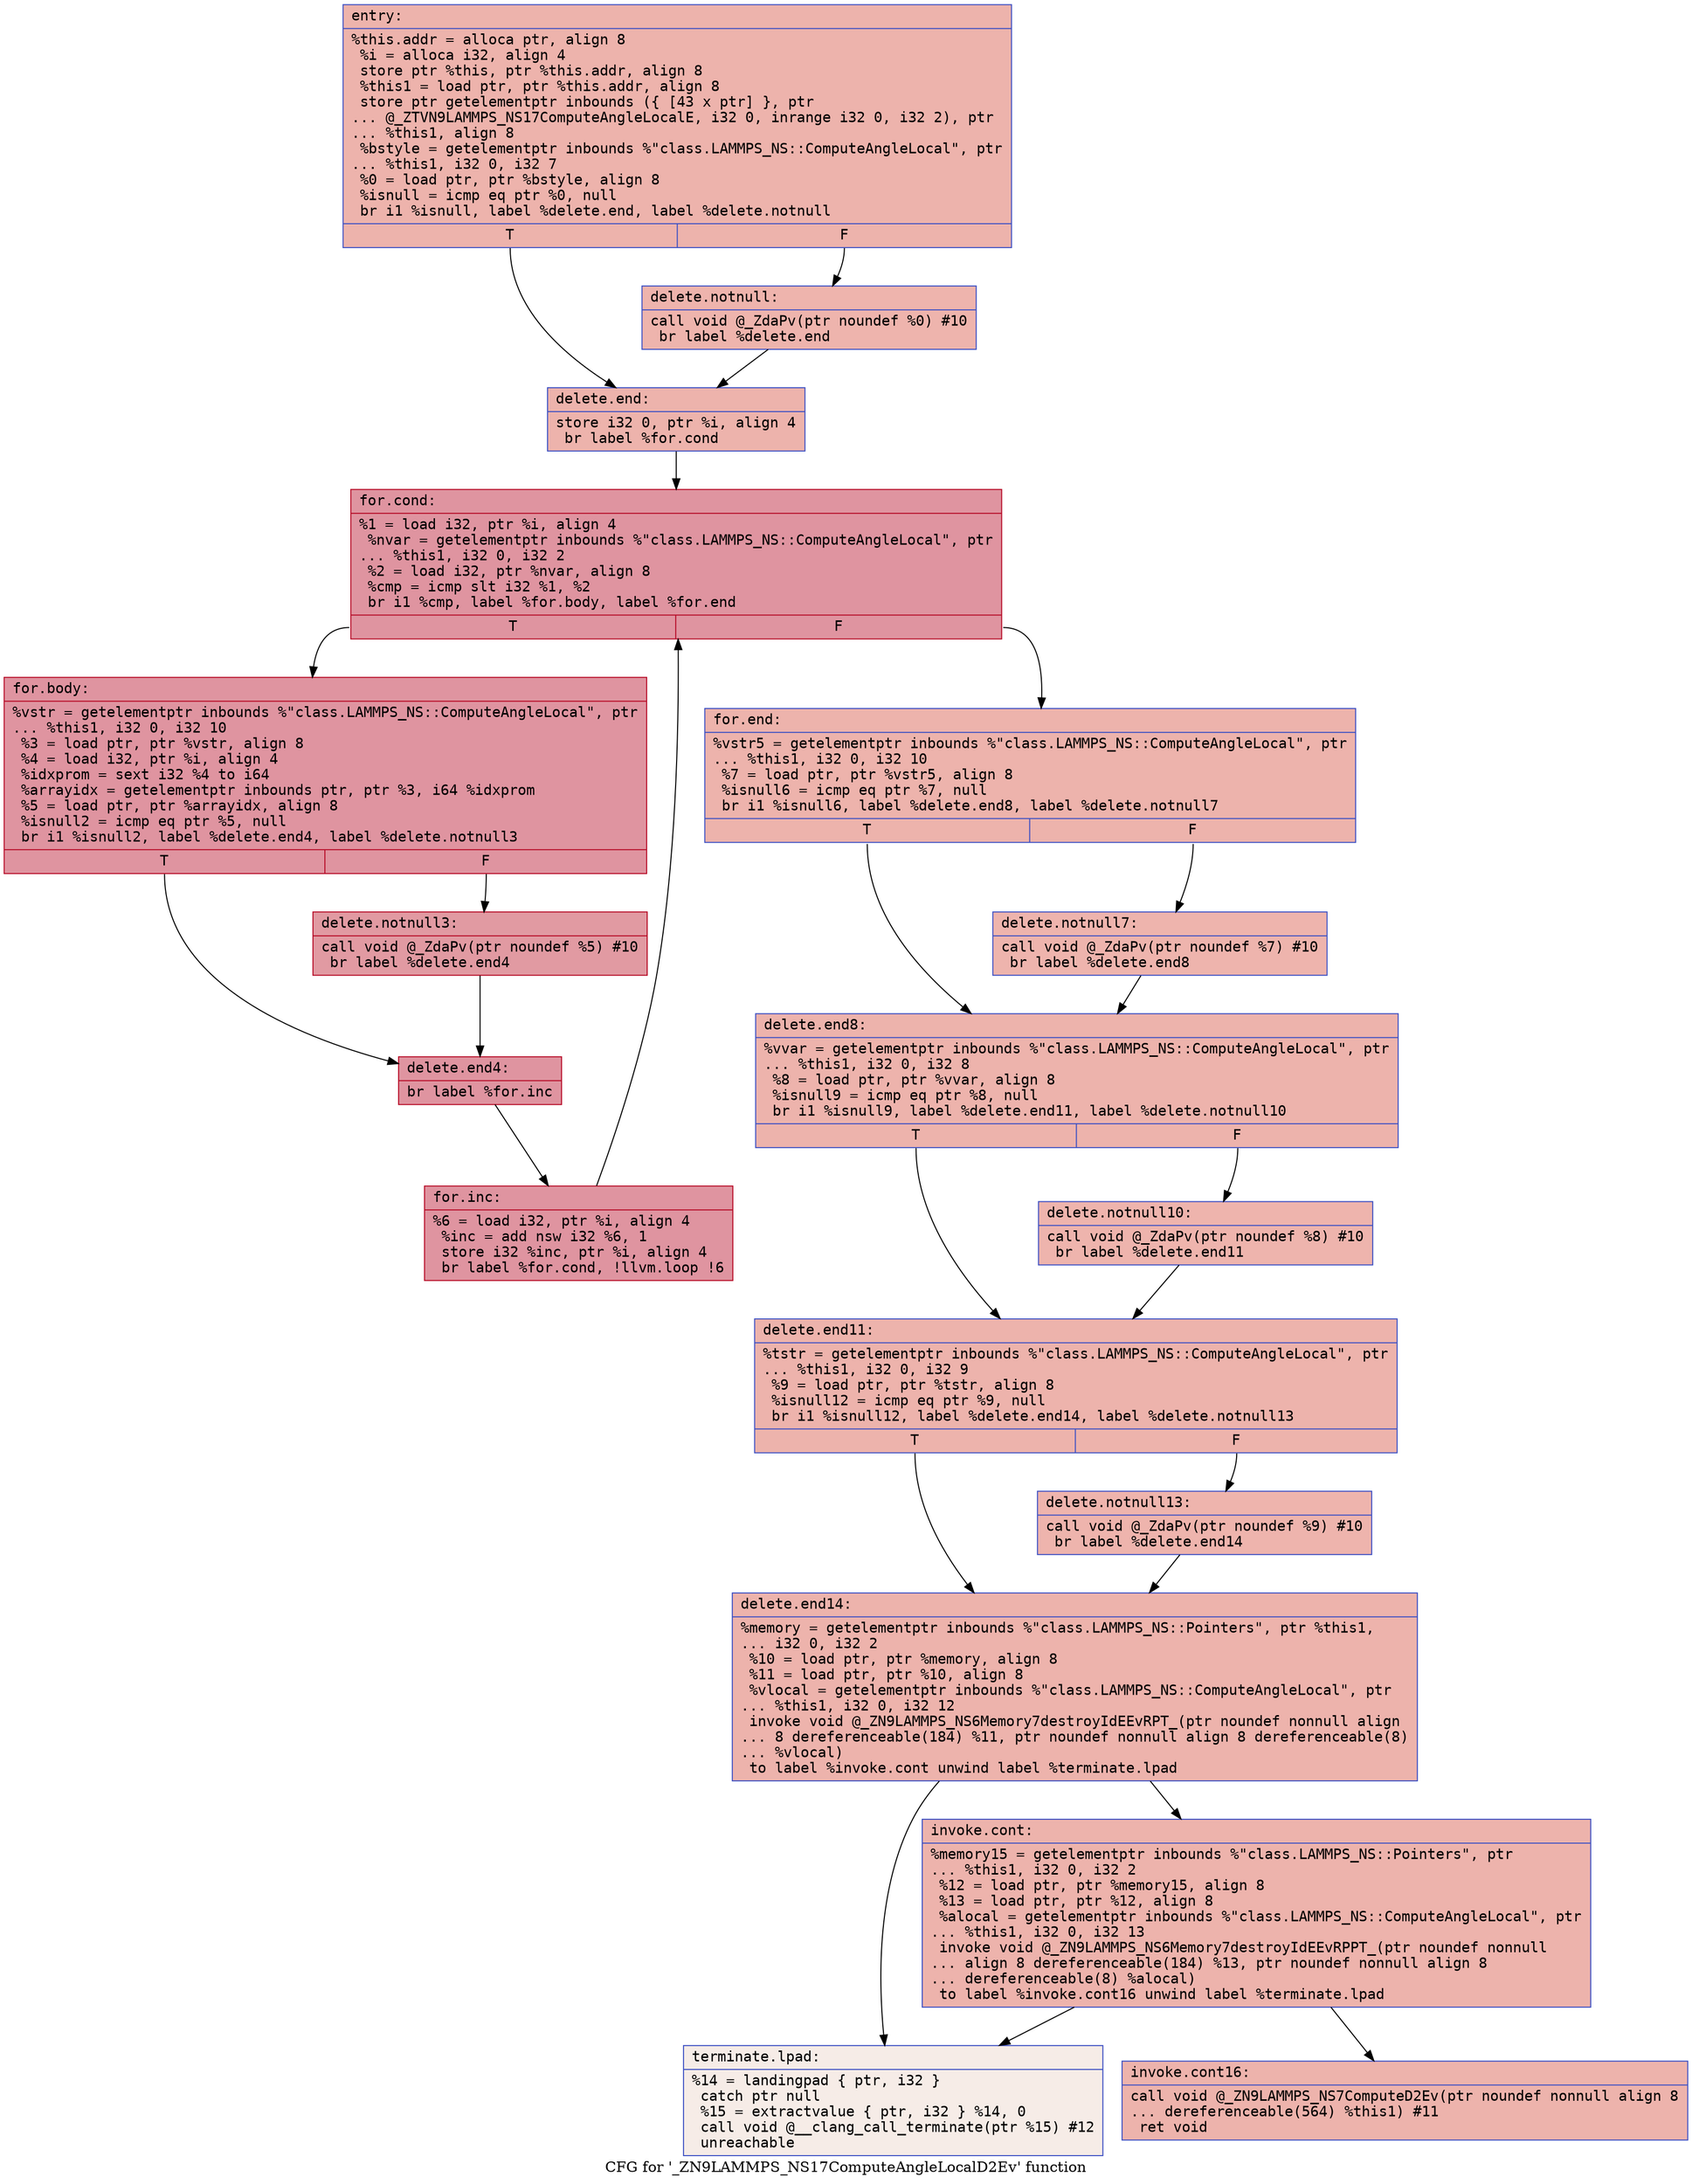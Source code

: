 digraph "CFG for '_ZN9LAMMPS_NS17ComputeAngleLocalD2Ev' function" {
	label="CFG for '_ZN9LAMMPS_NS17ComputeAngleLocalD2Ev' function";

	Node0x557870ab5d30 [shape=record,color="#3d50c3ff", style=filled, fillcolor="#d6524470" fontname="Courier",label="{entry:\l|  %this.addr = alloca ptr, align 8\l  %i = alloca i32, align 4\l  store ptr %this, ptr %this.addr, align 8\l  %this1 = load ptr, ptr %this.addr, align 8\l  store ptr getelementptr inbounds (\{ [43 x ptr] \}, ptr\l... @_ZTVN9LAMMPS_NS17ComputeAngleLocalE, i32 0, inrange i32 0, i32 2), ptr\l... %this1, align 8\l  %bstyle = getelementptr inbounds %\"class.LAMMPS_NS::ComputeAngleLocal\", ptr\l... %this1, i32 0, i32 7\l  %0 = load ptr, ptr %bstyle, align 8\l  %isnull = icmp eq ptr %0, null\l  br i1 %isnull, label %delete.end, label %delete.notnull\l|{<s0>T|<s1>F}}"];
	Node0x557870ab5d30:s0 -> Node0x557870ab60a0[tooltip="entry -> delete.end\nProbability 37.50%" ];
	Node0x557870ab5d30:s1 -> Node0x557870ab60f0[tooltip="entry -> delete.notnull\nProbability 62.50%" ];
	Node0x557870ab60f0 [shape=record,color="#3d50c3ff", style=filled, fillcolor="#d8564670" fontname="Courier",label="{delete.notnull:\l|  call void @_ZdaPv(ptr noundef %0) #10\l  br label %delete.end\l}"];
	Node0x557870ab60f0 -> Node0x557870ab60a0[tooltip="delete.notnull -> delete.end\nProbability 100.00%" ];
	Node0x557870ab60a0 [shape=record,color="#3d50c3ff", style=filled, fillcolor="#d6524470" fontname="Courier",label="{delete.end:\l|  store i32 0, ptr %i, align 4\l  br label %for.cond\l}"];
	Node0x557870ab60a0 -> Node0x557870ab6430[tooltip="delete.end -> for.cond\nProbability 100.00%" ];
	Node0x557870ab6430 [shape=record,color="#b70d28ff", style=filled, fillcolor="#b70d2870" fontname="Courier",label="{for.cond:\l|  %1 = load i32, ptr %i, align 4\l  %nvar = getelementptr inbounds %\"class.LAMMPS_NS::ComputeAngleLocal\", ptr\l... %this1, i32 0, i32 2\l  %2 = load i32, ptr %nvar, align 8\l  %cmp = icmp slt i32 %1, %2\l  br i1 %cmp, label %for.body, label %for.end\l|{<s0>T|<s1>F}}"];
	Node0x557870ab6430:s0 -> Node0x557870ab6690[tooltip="for.cond -> for.body\nProbability 96.88%" ];
	Node0x557870ab6430:s1 -> Node0x557870ab68b0[tooltip="for.cond -> for.end\nProbability 3.12%" ];
	Node0x557870ab6690 [shape=record,color="#b70d28ff", style=filled, fillcolor="#b70d2870" fontname="Courier",label="{for.body:\l|  %vstr = getelementptr inbounds %\"class.LAMMPS_NS::ComputeAngleLocal\", ptr\l... %this1, i32 0, i32 10\l  %3 = load ptr, ptr %vstr, align 8\l  %4 = load i32, ptr %i, align 4\l  %idxprom = sext i32 %4 to i64\l  %arrayidx = getelementptr inbounds ptr, ptr %3, i64 %idxprom\l  %5 = load ptr, ptr %arrayidx, align 8\l  %isnull2 = icmp eq ptr %5, null\l  br i1 %isnull2, label %delete.end4, label %delete.notnull3\l|{<s0>T|<s1>F}}"];
	Node0x557870ab6690:s0 -> Node0x557870ab6cc0[tooltip="for.body -> delete.end4\nProbability 37.50%" ];
	Node0x557870ab6690:s1 -> Node0x557870ab6d40[tooltip="for.body -> delete.notnull3\nProbability 62.50%" ];
	Node0x557870ab6d40 [shape=record,color="#b70d28ff", style=filled, fillcolor="#bb1b2c70" fontname="Courier",label="{delete.notnull3:\l|  call void @_ZdaPv(ptr noundef %5) #10\l  br label %delete.end4\l}"];
	Node0x557870ab6d40 -> Node0x557870ab6cc0[tooltip="delete.notnull3 -> delete.end4\nProbability 100.00%" ];
	Node0x557870ab6cc0 [shape=record,color="#b70d28ff", style=filled, fillcolor="#b70d2870" fontname="Courier",label="{delete.end4:\l|  br label %for.inc\l}"];
	Node0x557870ab6cc0 -> Node0x557870ab7040[tooltip="delete.end4 -> for.inc\nProbability 100.00%" ];
	Node0x557870ab7040 [shape=record,color="#b70d28ff", style=filled, fillcolor="#b70d2870" fontname="Courier",label="{for.inc:\l|  %6 = load i32, ptr %i, align 4\l  %inc = add nsw i32 %6, 1\l  store i32 %inc, ptr %i, align 4\l  br label %for.cond, !llvm.loop !6\l}"];
	Node0x557870ab7040 -> Node0x557870ab6430[tooltip="for.inc -> for.cond\nProbability 100.00%" ];
	Node0x557870ab68b0 [shape=record,color="#3d50c3ff", style=filled, fillcolor="#d6524470" fontname="Courier",label="{for.end:\l|  %vstr5 = getelementptr inbounds %\"class.LAMMPS_NS::ComputeAngleLocal\", ptr\l... %this1, i32 0, i32 10\l  %7 = load ptr, ptr %vstr5, align 8\l  %isnull6 = icmp eq ptr %7, null\l  br i1 %isnull6, label %delete.end8, label %delete.notnull7\l|{<s0>T|<s1>F}}"];
	Node0x557870ab68b0:s0 -> Node0x557870ab75a0[tooltip="for.end -> delete.end8\nProbability 37.50%" ];
	Node0x557870ab68b0:s1 -> Node0x557870ab6710[tooltip="for.end -> delete.notnull7\nProbability 62.50%" ];
	Node0x557870ab6710 [shape=record,color="#3d50c3ff", style=filled, fillcolor="#d8564670" fontname="Courier",label="{delete.notnull7:\l|  call void @_ZdaPv(ptr noundef %7) #10\l  br label %delete.end8\l}"];
	Node0x557870ab6710 -> Node0x557870ab75a0[tooltip="delete.notnull7 -> delete.end8\nProbability 100.00%" ];
	Node0x557870ab75a0 [shape=record,color="#3d50c3ff", style=filled, fillcolor="#d6524470" fontname="Courier",label="{delete.end8:\l|  %vvar = getelementptr inbounds %\"class.LAMMPS_NS::ComputeAngleLocal\", ptr\l... %this1, i32 0, i32 8\l  %8 = load ptr, ptr %vvar, align 8\l  %isnull9 = icmp eq ptr %8, null\l  br i1 %isnull9, label %delete.end11, label %delete.notnull10\l|{<s0>T|<s1>F}}"];
	Node0x557870ab75a0:s0 -> Node0x557870ab7be0[tooltip="delete.end8 -> delete.end11\nProbability 37.50%" ];
	Node0x557870ab75a0:s1 -> Node0x557870ab7c60[tooltip="delete.end8 -> delete.notnull10\nProbability 62.50%" ];
	Node0x557870ab7c60 [shape=record,color="#3d50c3ff", style=filled, fillcolor="#d8564670" fontname="Courier",label="{delete.notnull10:\l|  call void @_ZdaPv(ptr noundef %8) #10\l  br label %delete.end11\l}"];
	Node0x557870ab7c60 -> Node0x557870ab7be0[tooltip="delete.notnull10 -> delete.end11\nProbability 100.00%" ];
	Node0x557870ab7be0 [shape=record,color="#3d50c3ff", style=filled, fillcolor="#d6524470" fontname="Courier",label="{delete.end11:\l|  %tstr = getelementptr inbounds %\"class.LAMMPS_NS::ComputeAngleLocal\", ptr\l... %this1, i32 0, i32 9\l  %9 = load ptr, ptr %tstr, align 8\l  %isnull12 = icmp eq ptr %9, null\l  br i1 %isnull12, label %delete.end14, label %delete.notnull13\l|{<s0>T|<s1>F}}"];
	Node0x557870ab7be0:s0 -> Node0x557870ab8130[tooltip="delete.end11 -> delete.end14\nProbability 37.50%" ];
	Node0x557870ab7be0:s1 -> Node0x557870ab81b0[tooltip="delete.end11 -> delete.notnull13\nProbability 62.50%" ];
	Node0x557870ab81b0 [shape=record,color="#3d50c3ff", style=filled, fillcolor="#d8564670" fontname="Courier",label="{delete.notnull13:\l|  call void @_ZdaPv(ptr noundef %9) #10\l  br label %delete.end14\l}"];
	Node0x557870ab81b0 -> Node0x557870ab8130[tooltip="delete.notnull13 -> delete.end14\nProbability 100.00%" ];
	Node0x557870ab8130 [shape=record,color="#3d50c3ff", style=filled, fillcolor="#d6524470" fontname="Courier",label="{delete.end14:\l|  %memory = getelementptr inbounds %\"class.LAMMPS_NS::Pointers\", ptr %this1,\l... i32 0, i32 2\l  %10 = load ptr, ptr %memory, align 8\l  %11 = load ptr, ptr %10, align 8\l  %vlocal = getelementptr inbounds %\"class.LAMMPS_NS::ComputeAngleLocal\", ptr\l... %this1, i32 0, i32 12\l  invoke void @_ZN9LAMMPS_NS6Memory7destroyIdEEvRPT_(ptr noundef nonnull align\l... 8 dereferenceable(184) %11, ptr noundef nonnull align 8 dereferenceable(8)\l... %vlocal)\l          to label %invoke.cont unwind label %terminate.lpad\l}"];
	Node0x557870ab8130 -> Node0x557870ab8750[tooltip="delete.end14 -> invoke.cont\nProbability 100.00%" ];
	Node0x557870ab8130 -> Node0x557870ab87a0[tooltip="delete.end14 -> terminate.lpad\nProbability 0.00%" ];
	Node0x557870ab8750 [shape=record,color="#3d50c3ff", style=filled, fillcolor="#d6524470" fontname="Courier",label="{invoke.cont:\l|  %memory15 = getelementptr inbounds %\"class.LAMMPS_NS::Pointers\", ptr\l... %this1, i32 0, i32 2\l  %12 = load ptr, ptr %memory15, align 8\l  %13 = load ptr, ptr %12, align 8\l  %alocal = getelementptr inbounds %\"class.LAMMPS_NS::ComputeAngleLocal\", ptr\l... %this1, i32 0, i32 13\l  invoke void @_ZN9LAMMPS_NS6Memory7destroyIdEEvRPPT_(ptr noundef nonnull\l... align 8 dereferenceable(184) %13, ptr noundef nonnull align 8\l... dereferenceable(8) %alocal)\l          to label %invoke.cont16 unwind label %terminate.lpad\l}"];
	Node0x557870ab8750 -> Node0x557870ab8d10[tooltip="invoke.cont -> invoke.cont16\nProbability 100.00%" ];
	Node0x557870ab8750 -> Node0x557870ab87a0[tooltip="invoke.cont -> terminate.lpad\nProbability 0.00%" ];
	Node0x557870ab8d10 [shape=record,color="#3d50c3ff", style=filled, fillcolor="#d6524470" fontname="Courier",label="{invoke.cont16:\l|  call void @_ZN9LAMMPS_NS7ComputeD2Ev(ptr noundef nonnull align 8\l... dereferenceable(564) %this1) #11\l  ret void\l}"];
	Node0x557870ab87a0 [shape=record,color="#3d50c3ff", style=filled, fillcolor="#ead5c970" fontname="Courier",label="{terminate.lpad:\l|  %14 = landingpad \{ ptr, i32 \}\l          catch ptr null\l  %15 = extractvalue \{ ptr, i32 \} %14, 0\l  call void @__clang_call_terminate(ptr %15) #12\l  unreachable\l}"];
}
